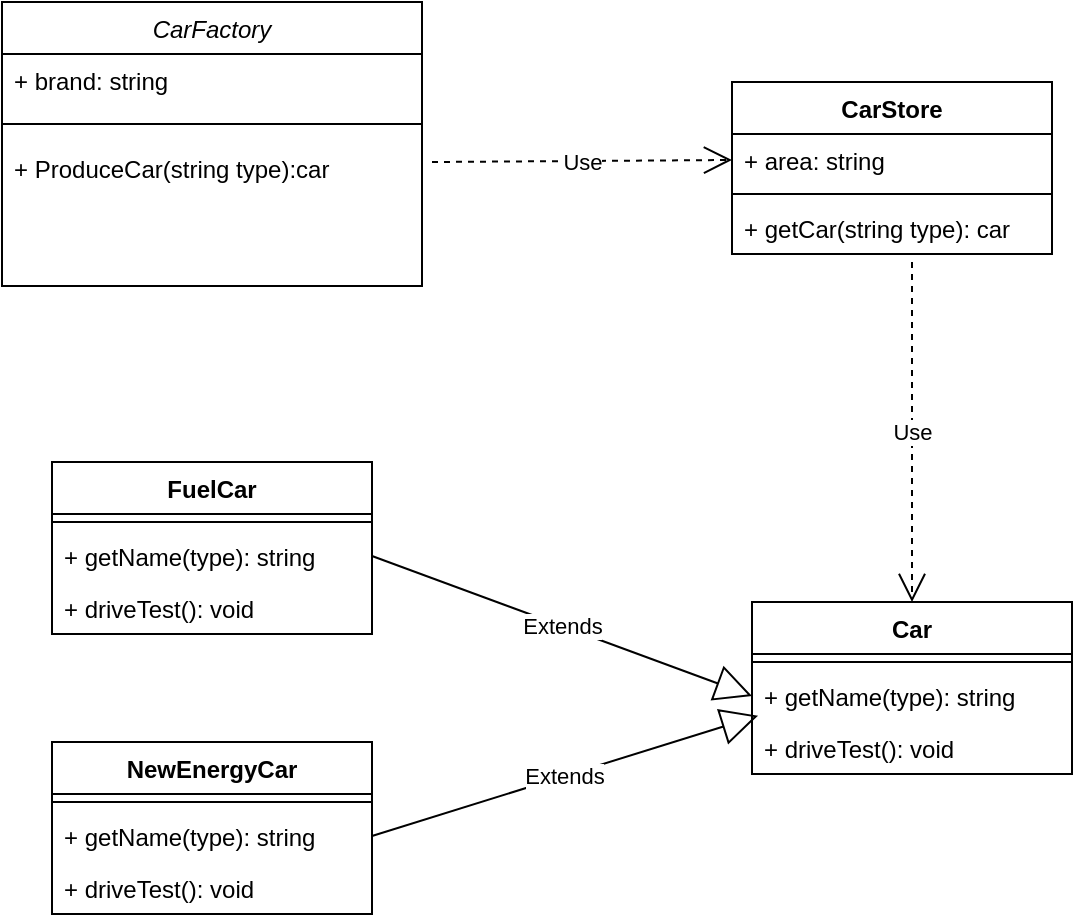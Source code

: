 <mxfile version="21.2.1" type="github">
  <diagram id="C5RBs43oDa-KdzZeNtuy" name="Page-1">
    <mxGraphModel dx="1235" dy="646" grid="1" gridSize="10" guides="1" tooltips="1" connect="1" arrows="1" fold="1" page="1" pageScale="1" pageWidth="827" pageHeight="1169" math="0" shadow="0">
      <root>
        <mxCell id="WIyWlLk6GJQsqaUBKTNV-0" />
        <mxCell id="WIyWlLk6GJQsqaUBKTNV-1" parent="WIyWlLk6GJQsqaUBKTNV-0" />
        <mxCell id="jmDlHiNrfbgoY4HMboeh-19" value="CarFactory" style="swimlane;fontStyle=2;align=center;verticalAlign=top;childLayout=stackLayout;horizontal=1;startSize=26;horizontalStack=0;resizeParent=1;resizeLast=0;collapsible=1;marginBottom=0;rounded=0;shadow=0;strokeWidth=1;" vertex="1" parent="WIyWlLk6GJQsqaUBKTNV-1">
          <mxGeometry x="145" y="80" width="210" height="142" as="geometry">
            <mxRectangle x="230" y="140" width="160" height="26" as="alternateBounds" />
          </mxGeometry>
        </mxCell>
        <mxCell id="jmDlHiNrfbgoY4HMboeh-48" value="+ brand: string" style="text;strokeColor=none;fillColor=none;align=left;verticalAlign=top;spacingLeft=4;spacingRight=4;overflow=hidden;rotatable=0;points=[[0,0.5],[1,0.5]];portConstraint=eastwest;whiteSpace=wrap;html=1;" vertex="1" parent="jmDlHiNrfbgoY4HMboeh-19">
          <mxGeometry y="26" width="210" height="26" as="geometry" />
        </mxCell>
        <mxCell id="jmDlHiNrfbgoY4HMboeh-20" value="" style="line;html=1;strokeWidth=1;align=left;verticalAlign=middle;spacingTop=-1;spacingLeft=3;spacingRight=3;rotatable=0;labelPosition=right;points=[];portConstraint=eastwest;" vertex="1" parent="jmDlHiNrfbgoY4HMboeh-19">
          <mxGeometry y="52" width="210" height="18" as="geometry" />
        </mxCell>
        <mxCell id="jmDlHiNrfbgoY4HMboeh-21" value="+ ProduceCar(string type):car" style="text;align=left;verticalAlign=top;spacingLeft=4;spacingRight=4;overflow=hidden;rotatable=0;points=[[0,0.5],[1,0.5]];portConstraint=eastwest;" vertex="1" parent="jmDlHiNrfbgoY4HMboeh-19">
          <mxGeometry y="70" width="210" height="26" as="geometry" />
        </mxCell>
        <mxCell id="jmDlHiNrfbgoY4HMboeh-38" value="Car" style="swimlane;fontStyle=1;align=center;verticalAlign=top;childLayout=stackLayout;horizontal=1;startSize=26;horizontalStack=0;resizeParent=1;resizeParentMax=0;resizeLast=0;collapsible=1;marginBottom=0;whiteSpace=wrap;html=1;" vertex="1" parent="WIyWlLk6GJQsqaUBKTNV-1">
          <mxGeometry x="520" y="380" width="160" height="86" as="geometry" />
        </mxCell>
        <mxCell id="jmDlHiNrfbgoY4HMboeh-40" value="" style="line;strokeWidth=1;fillColor=none;align=left;verticalAlign=middle;spacingTop=-1;spacingLeft=3;spacingRight=3;rotatable=0;labelPosition=right;points=[];portConstraint=eastwest;strokeColor=inherit;" vertex="1" parent="jmDlHiNrfbgoY4HMboeh-38">
          <mxGeometry y="26" width="160" height="8" as="geometry" />
        </mxCell>
        <mxCell id="jmDlHiNrfbgoY4HMboeh-41" value="+ getName(type): string" style="text;strokeColor=none;fillColor=none;align=left;verticalAlign=top;spacingLeft=4;spacingRight=4;overflow=hidden;rotatable=0;points=[[0,0.5],[1,0.5]];portConstraint=eastwest;whiteSpace=wrap;html=1;" vertex="1" parent="jmDlHiNrfbgoY4HMboeh-38">
          <mxGeometry y="34" width="160" height="26" as="geometry" />
        </mxCell>
        <mxCell id="jmDlHiNrfbgoY4HMboeh-49" value="+ driveTest(): void" style="text;strokeColor=none;fillColor=none;align=left;verticalAlign=top;spacingLeft=4;spacingRight=4;overflow=hidden;rotatable=0;points=[[0,0.5],[1,0.5]];portConstraint=eastwest;whiteSpace=wrap;html=1;" vertex="1" parent="jmDlHiNrfbgoY4HMboeh-38">
          <mxGeometry y="60" width="160" height="26" as="geometry" />
        </mxCell>
        <mxCell id="jmDlHiNrfbgoY4HMboeh-42" value="CarStore" style="swimlane;fontStyle=1;align=center;verticalAlign=top;childLayout=stackLayout;horizontal=1;startSize=26;horizontalStack=0;resizeParent=1;resizeParentMax=0;resizeLast=0;collapsible=1;marginBottom=0;whiteSpace=wrap;html=1;" vertex="1" parent="WIyWlLk6GJQsqaUBKTNV-1">
          <mxGeometry x="510" y="120" width="160" height="86" as="geometry" />
        </mxCell>
        <mxCell id="jmDlHiNrfbgoY4HMboeh-43" value="+ area: string" style="text;strokeColor=none;fillColor=none;align=left;verticalAlign=top;spacingLeft=4;spacingRight=4;overflow=hidden;rotatable=0;points=[[0,0.5],[1,0.5]];portConstraint=eastwest;whiteSpace=wrap;html=1;" vertex="1" parent="jmDlHiNrfbgoY4HMboeh-42">
          <mxGeometry y="26" width="160" height="26" as="geometry" />
        </mxCell>
        <mxCell id="jmDlHiNrfbgoY4HMboeh-44" value="" style="line;strokeWidth=1;fillColor=none;align=left;verticalAlign=middle;spacingTop=-1;spacingLeft=3;spacingRight=3;rotatable=0;labelPosition=right;points=[];portConstraint=eastwest;strokeColor=inherit;" vertex="1" parent="jmDlHiNrfbgoY4HMboeh-42">
          <mxGeometry y="52" width="160" height="8" as="geometry" />
        </mxCell>
        <mxCell id="jmDlHiNrfbgoY4HMboeh-45" value="+ getCar(string type): car" style="text;strokeColor=none;fillColor=none;align=left;verticalAlign=top;spacingLeft=4;spacingRight=4;overflow=hidden;rotatable=0;points=[[0,0.5],[1,0.5]];portConstraint=eastwest;whiteSpace=wrap;html=1;" vertex="1" parent="jmDlHiNrfbgoY4HMboeh-42">
          <mxGeometry y="60" width="160" height="26" as="geometry" />
        </mxCell>
        <mxCell id="jmDlHiNrfbgoY4HMboeh-51" value="FuelCar" style="swimlane;fontStyle=1;align=center;verticalAlign=top;childLayout=stackLayout;horizontal=1;startSize=26;horizontalStack=0;resizeParent=1;resizeParentMax=0;resizeLast=0;collapsible=1;marginBottom=0;whiteSpace=wrap;html=1;" vertex="1" parent="WIyWlLk6GJQsqaUBKTNV-1">
          <mxGeometry x="170" y="310" width="160" height="86" as="geometry" />
        </mxCell>
        <mxCell id="jmDlHiNrfbgoY4HMboeh-52" value="" style="line;strokeWidth=1;fillColor=none;align=left;verticalAlign=middle;spacingTop=-1;spacingLeft=3;spacingRight=3;rotatable=0;labelPosition=right;points=[];portConstraint=eastwest;strokeColor=inherit;" vertex="1" parent="jmDlHiNrfbgoY4HMboeh-51">
          <mxGeometry y="26" width="160" height="8" as="geometry" />
        </mxCell>
        <mxCell id="jmDlHiNrfbgoY4HMboeh-53" value="+ getName(type): string" style="text;strokeColor=none;fillColor=none;align=left;verticalAlign=top;spacingLeft=4;spacingRight=4;overflow=hidden;rotatable=0;points=[[0,0.5],[1,0.5]];portConstraint=eastwest;whiteSpace=wrap;html=1;" vertex="1" parent="jmDlHiNrfbgoY4HMboeh-51">
          <mxGeometry y="34" width="160" height="26" as="geometry" />
        </mxCell>
        <mxCell id="jmDlHiNrfbgoY4HMboeh-54" value="+ driveTest(): void" style="text;strokeColor=none;fillColor=none;align=left;verticalAlign=top;spacingLeft=4;spacingRight=4;overflow=hidden;rotatable=0;points=[[0,0.5],[1,0.5]];portConstraint=eastwest;whiteSpace=wrap;html=1;" vertex="1" parent="jmDlHiNrfbgoY4HMboeh-51">
          <mxGeometry y="60" width="160" height="26" as="geometry" />
        </mxCell>
        <mxCell id="jmDlHiNrfbgoY4HMboeh-55" value="NewEnergyCar" style="swimlane;fontStyle=1;align=center;verticalAlign=top;childLayout=stackLayout;horizontal=1;startSize=26;horizontalStack=0;resizeParent=1;resizeParentMax=0;resizeLast=0;collapsible=1;marginBottom=0;whiteSpace=wrap;html=1;" vertex="1" parent="WIyWlLk6GJQsqaUBKTNV-1">
          <mxGeometry x="170" y="450" width="160" height="86" as="geometry" />
        </mxCell>
        <mxCell id="jmDlHiNrfbgoY4HMboeh-56" value="" style="line;strokeWidth=1;fillColor=none;align=left;verticalAlign=middle;spacingTop=-1;spacingLeft=3;spacingRight=3;rotatable=0;labelPosition=right;points=[];portConstraint=eastwest;strokeColor=inherit;" vertex="1" parent="jmDlHiNrfbgoY4HMboeh-55">
          <mxGeometry y="26" width="160" height="8" as="geometry" />
        </mxCell>
        <mxCell id="jmDlHiNrfbgoY4HMboeh-57" value="+ getName(type): string" style="text;strokeColor=none;fillColor=none;align=left;verticalAlign=top;spacingLeft=4;spacingRight=4;overflow=hidden;rotatable=0;points=[[0,0.5],[1,0.5]];portConstraint=eastwest;whiteSpace=wrap;html=1;" vertex="1" parent="jmDlHiNrfbgoY4HMboeh-55">
          <mxGeometry y="34" width="160" height="26" as="geometry" />
        </mxCell>
        <mxCell id="jmDlHiNrfbgoY4HMboeh-58" value="+ driveTest(): void" style="text;strokeColor=none;fillColor=none;align=left;verticalAlign=top;spacingLeft=4;spacingRight=4;overflow=hidden;rotatable=0;points=[[0,0.5],[1,0.5]];portConstraint=eastwest;whiteSpace=wrap;html=1;" vertex="1" parent="jmDlHiNrfbgoY4HMboeh-55">
          <mxGeometry y="60" width="160" height="26" as="geometry" />
        </mxCell>
        <mxCell id="jmDlHiNrfbgoY4HMboeh-59" value="Use" style="endArrow=open;endSize=12;dashed=1;html=1;rounded=0;entryX=0;entryY=0.5;entryDx=0;entryDy=0;" edge="1" parent="WIyWlLk6GJQsqaUBKTNV-1" target="jmDlHiNrfbgoY4HMboeh-43">
          <mxGeometry width="160" relative="1" as="geometry">
            <mxPoint x="360" y="160" as="sourcePoint" />
            <mxPoint x="450" y="290" as="targetPoint" />
          </mxGeometry>
        </mxCell>
        <mxCell id="jmDlHiNrfbgoY4HMboeh-60" value="Use" style="endArrow=open;endSize=12;dashed=1;html=1;rounded=0;entryX=0.5;entryY=0;entryDx=0;entryDy=0;" edge="1" parent="WIyWlLk6GJQsqaUBKTNV-1" target="jmDlHiNrfbgoY4HMboeh-38">
          <mxGeometry width="160" relative="1" as="geometry">
            <mxPoint x="600" y="210" as="sourcePoint" />
            <mxPoint x="450" y="290" as="targetPoint" />
          </mxGeometry>
        </mxCell>
        <mxCell id="jmDlHiNrfbgoY4HMboeh-61" value="Extends" style="endArrow=block;endSize=16;endFill=0;html=1;rounded=0;exitX=1;exitY=0.5;exitDx=0;exitDy=0;entryX=0;entryY=0.5;entryDx=0;entryDy=0;" edge="1" parent="WIyWlLk6GJQsqaUBKTNV-1" source="jmDlHiNrfbgoY4HMboeh-53" target="jmDlHiNrfbgoY4HMboeh-41">
          <mxGeometry width="160" relative="1" as="geometry">
            <mxPoint x="290" y="290" as="sourcePoint" />
            <mxPoint x="450" y="290" as="targetPoint" />
          </mxGeometry>
        </mxCell>
        <mxCell id="jmDlHiNrfbgoY4HMboeh-62" value="Extends" style="endArrow=block;endSize=16;endFill=0;html=1;rounded=0;exitX=1;exitY=0.5;exitDx=0;exitDy=0;entryX=0.019;entryY=-0.122;entryDx=0;entryDy=0;entryPerimeter=0;" edge="1" parent="WIyWlLk6GJQsqaUBKTNV-1" source="jmDlHiNrfbgoY4HMboeh-57" target="jmDlHiNrfbgoY4HMboeh-49">
          <mxGeometry width="160" relative="1" as="geometry">
            <mxPoint x="290" y="290" as="sourcePoint" />
            <mxPoint x="450" y="290" as="targetPoint" />
          </mxGeometry>
        </mxCell>
      </root>
    </mxGraphModel>
  </diagram>
</mxfile>
